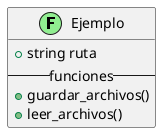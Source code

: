 @startuml

class Ejemplo <<(F,lightgreen)>> {
+string ruta
-- funciones --
+guardar_archivos()
+leer_archivos()
}

@enduml